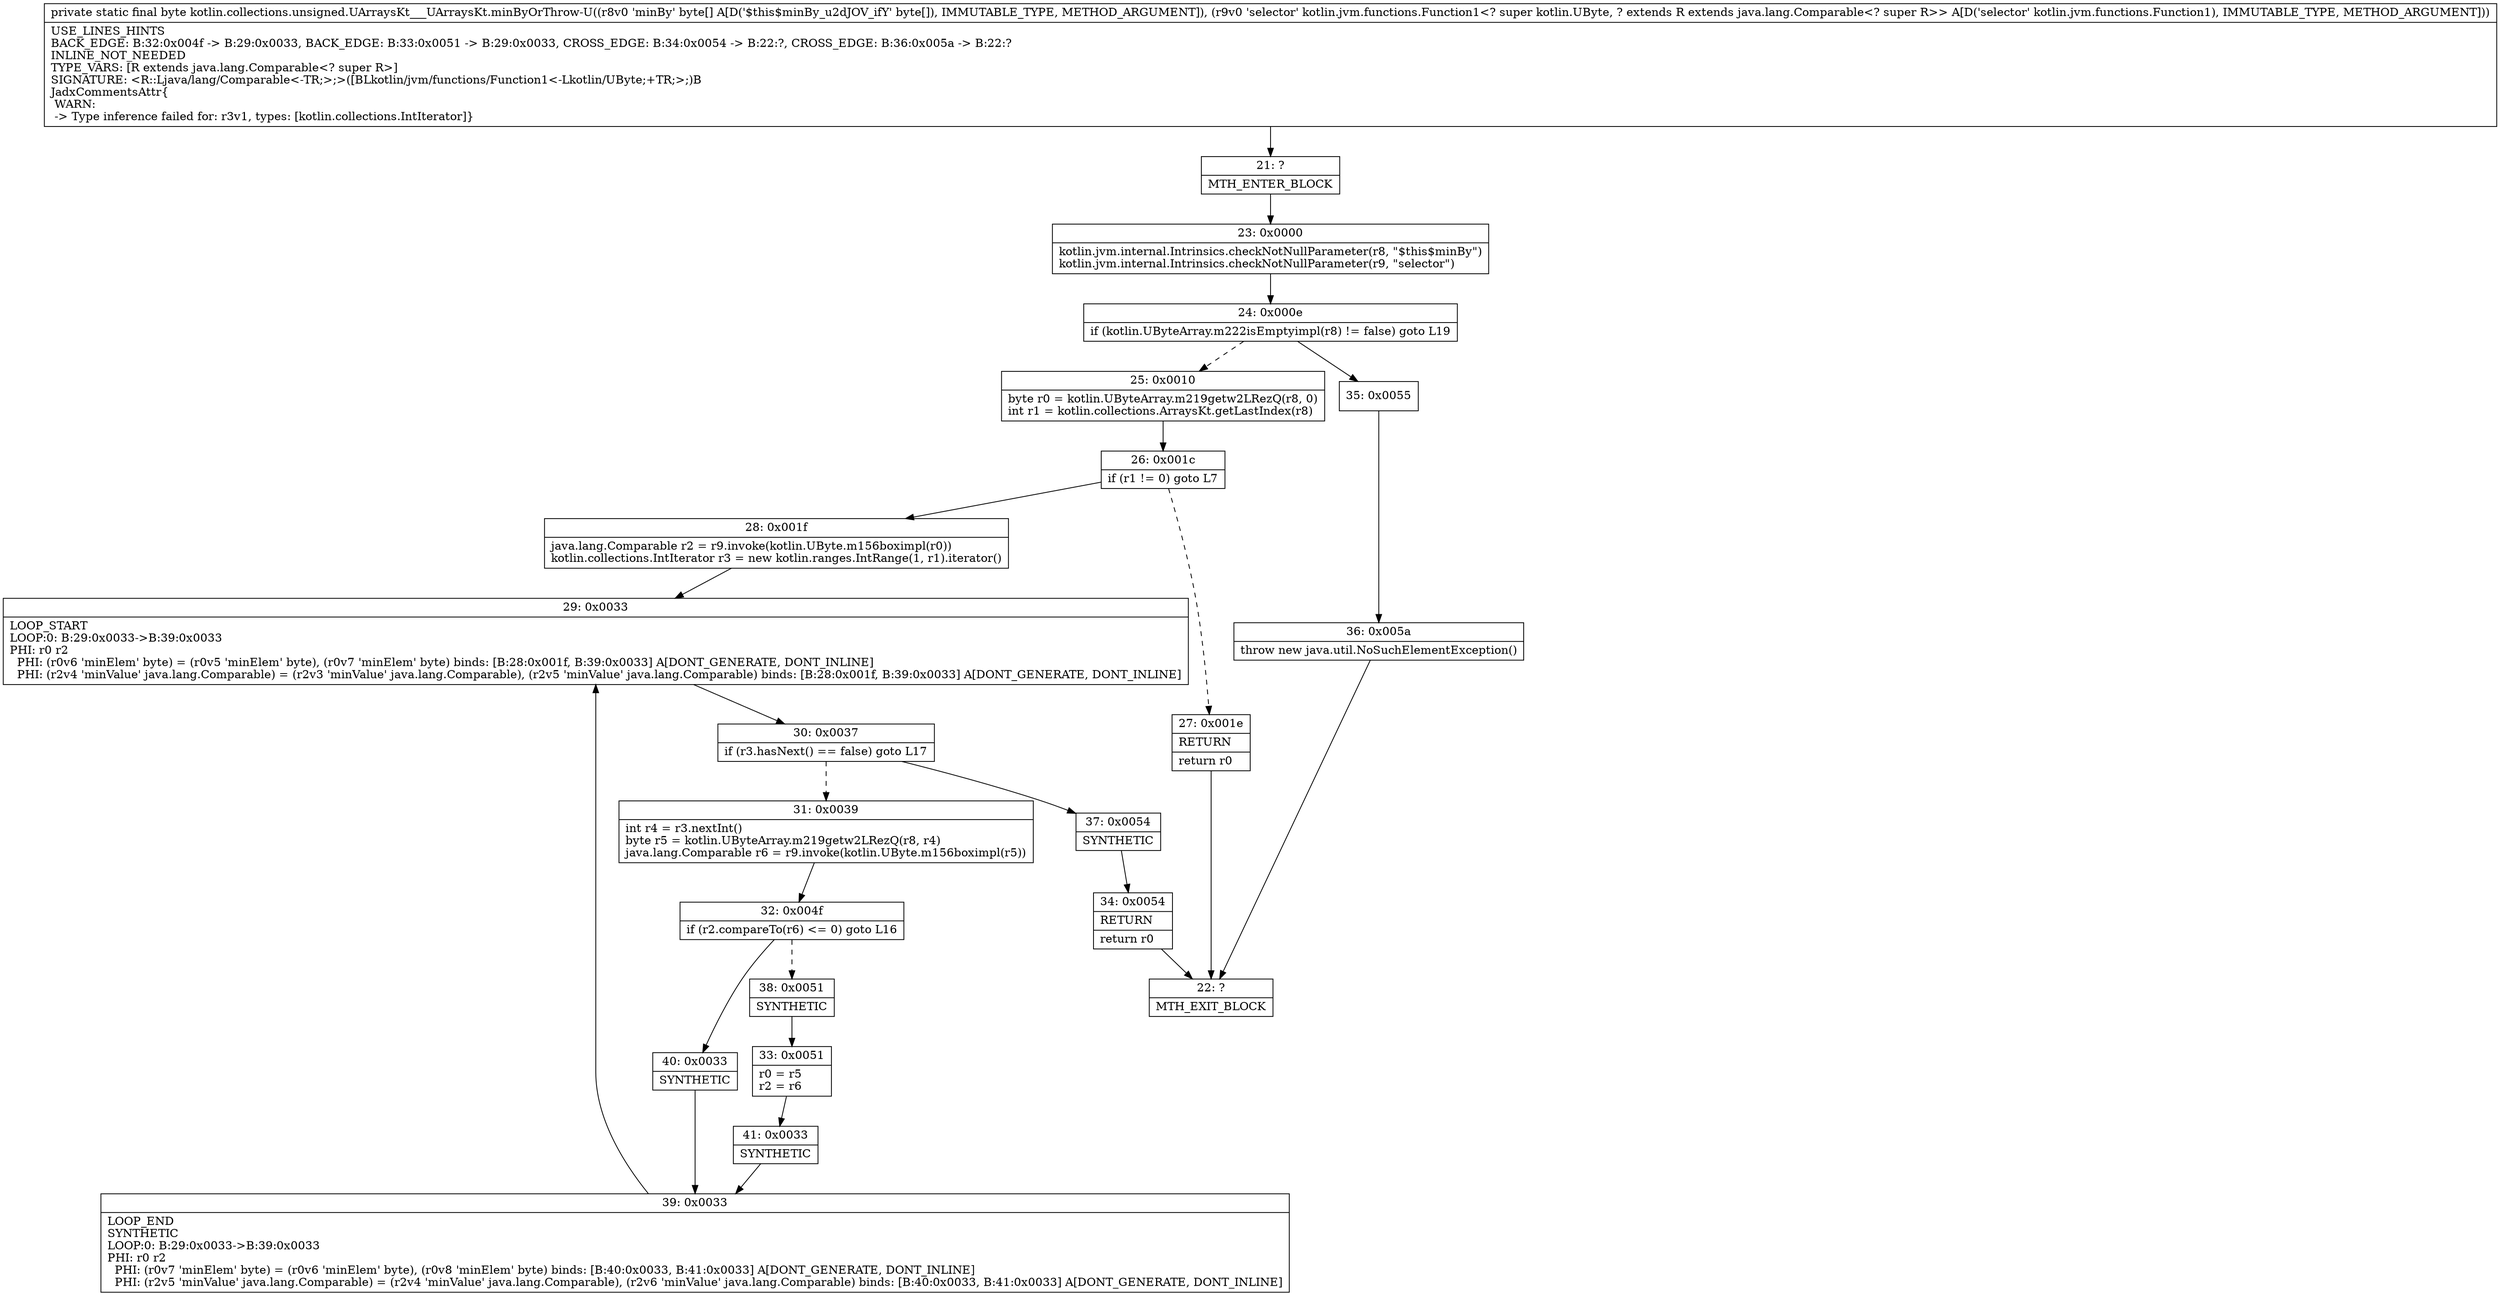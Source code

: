 digraph "CFG forkotlin.collections.unsigned.UArraysKt___UArraysKt.minByOrThrow\-U([BLkotlin\/jvm\/functions\/Function1;)B" {
Node_21 [shape=record,label="{21\:\ ?|MTH_ENTER_BLOCK\l}"];
Node_23 [shape=record,label="{23\:\ 0x0000|kotlin.jvm.internal.Intrinsics.checkNotNullParameter(r8, \"$this$minBy\")\lkotlin.jvm.internal.Intrinsics.checkNotNullParameter(r9, \"selector\")\l}"];
Node_24 [shape=record,label="{24\:\ 0x000e|if (kotlin.UByteArray.m222isEmptyimpl(r8) != false) goto L19\l}"];
Node_25 [shape=record,label="{25\:\ 0x0010|byte r0 = kotlin.UByteArray.m219getw2LRezQ(r8, 0)\lint r1 = kotlin.collections.ArraysKt.getLastIndex(r8)\l}"];
Node_26 [shape=record,label="{26\:\ 0x001c|if (r1 != 0) goto L7\l}"];
Node_27 [shape=record,label="{27\:\ 0x001e|RETURN\l|return r0\l}"];
Node_22 [shape=record,label="{22\:\ ?|MTH_EXIT_BLOCK\l}"];
Node_28 [shape=record,label="{28\:\ 0x001f|java.lang.Comparable r2 = r9.invoke(kotlin.UByte.m156boximpl(r0))\lkotlin.collections.IntIterator r3 = new kotlin.ranges.IntRange(1, r1).iterator()\l}"];
Node_29 [shape=record,label="{29\:\ 0x0033|LOOP_START\lLOOP:0: B:29:0x0033\-\>B:39:0x0033\lPHI: r0 r2 \l  PHI: (r0v6 'minElem' byte) = (r0v5 'minElem' byte), (r0v7 'minElem' byte) binds: [B:28:0x001f, B:39:0x0033] A[DONT_GENERATE, DONT_INLINE]\l  PHI: (r2v4 'minValue' java.lang.Comparable) = (r2v3 'minValue' java.lang.Comparable), (r2v5 'minValue' java.lang.Comparable) binds: [B:28:0x001f, B:39:0x0033] A[DONT_GENERATE, DONT_INLINE]\l}"];
Node_30 [shape=record,label="{30\:\ 0x0037|if (r3.hasNext() == false) goto L17\l}"];
Node_31 [shape=record,label="{31\:\ 0x0039|int r4 = r3.nextInt()\lbyte r5 = kotlin.UByteArray.m219getw2LRezQ(r8, r4)\ljava.lang.Comparable r6 = r9.invoke(kotlin.UByte.m156boximpl(r5))\l}"];
Node_32 [shape=record,label="{32\:\ 0x004f|if (r2.compareTo(r6) \<= 0) goto L16\l}"];
Node_38 [shape=record,label="{38\:\ 0x0051|SYNTHETIC\l}"];
Node_33 [shape=record,label="{33\:\ 0x0051|r0 = r5\lr2 = r6\l}"];
Node_41 [shape=record,label="{41\:\ 0x0033|SYNTHETIC\l}"];
Node_39 [shape=record,label="{39\:\ 0x0033|LOOP_END\lSYNTHETIC\lLOOP:0: B:29:0x0033\-\>B:39:0x0033\lPHI: r0 r2 \l  PHI: (r0v7 'minElem' byte) = (r0v6 'minElem' byte), (r0v8 'minElem' byte) binds: [B:40:0x0033, B:41:0x0033] A[DONT_GENERATE, DONT_INLINE]\l  PHI: (r2v5 'minValue' java.lang.Comparable) = (r2v4 'minValue' java.lang.Comparable), (r2v6 'minValue' java.lang.Comparable) binds: [B:40:0x0033, B:41:0x0033] A[DONT_GENERATE, DONT_INLINE]\l}"];
Node_40 [shape=record,label="{40\:\ 0x0033|SYNTHETIC\l}"];
Node_37 [shape=record,label="{37\:\ 0x0054|SYNTHETIC\l}"];
Node_34 [shape=record,label="{34\:\ 0x0054|RETURN\l|return r0\l}"];
Node_35 [shape=record,label="{35\:\ 0x0055}"];
Node_36 [shape=record,label="{36\:\ 0x005a|throw new java.util.NoSuchElementException()\l}"];
MethodNode[shape=record,label="{private static final byte kotlin.collections.unsigned.UArraysKt___UArraysKt.minByOrThrow\-U((r8v0 'minBy' byte[] A[D('$this$minBy_u2dJOV_ifY' byte[]), IMMUTABLE_TYPE, METHOD_ARGUMENT]), (r9v0 'selector' kotlin.jvm.functions.Function1\<? super kotlin.UByte, ? extends R extends java.lang.Comparable\<? super R\>\> A[D('selector' kotlin.jvm.functions.Function1), IMMUTABLE_TYPE, METHOD_ARGUMENT]))  | USE_LINES_HINTS\lBACK_EDGE: B:32:0x004f \-\> B:29:0x0033, BACK_EDGE: B:33:0x0051 \-\> B:29:0x0033, CROSS_EDGE: B:34:0x0054 \-\> B:22:?, CROSS_EDGE: B:36:0x005a \-\> B:22:?\lINLINE_NOT_NEEDED\lTYPE_VARS: [R extends java.lang.Comparable\<? super R\>]\lSIGNATURE: \<R::Ljava\/lang\/Comparable\<\-TR;\>;\>([BLkotlin\/jvm\/functions\/Function1\<\-Lkotlin\/UByte;+TR;\>;)B\lJadxCommentsAttr\{\l WARN: \l \-\> Type inference failed for: r3v1, types: [kotlin.collections.IntIterator]\}\l}"];
MethodNode -> Node_21;Node_21 -> Node_23;
Node_23 -> Node_24;
Node_24 -> Node_25[style=dashed];
Node_24 -> Node_35;
Node_25 -> Node_26;
Node_26 -> Node_27[style=dashed];
Node_26 -> Node_28;
Node_27 -> Node_22;
Node_28 -> Node_29;
Node_29 -> Node_30;
Node_30 -> Node_31[style=dashed];
Node_30 -> Node_37;
Node_31 -> Node_32;
Node_32 -> Node_38[style=dashed];
Node_32 -> Node_40;
Node_38 -> Node_33;
Node_33 -> Node_41;
Node_41 -> Node_39;
Node_39 -> Node_29;
Node_40 -> Node_39;
Node_37 -> Node_34;
Node_34 -> Node_22;
Node_35 -> Node_36;
Node_36 -> Node_22;
}

